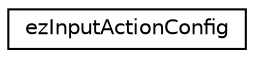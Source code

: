 digraph "Graphical Class Hierarchy"
{
 // LATEX_PDF_SIZE
  edge [fontname="Helvetica",fontsize="10",labelfontname="Helvetica",labelfontsize="10"];
  node [fontname="Helvetica",fontsize="10",shape=record];
  rankdir="LR";
  Node0 [label="ezInputActionConfig",height=0.2,width=0.4,color="black", fillcolor="white", style="filled",URL="$d2/dee/structez_input_action_config.htm",tooltip="A struct that defines how to register an input action."];
}
